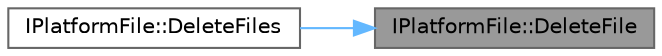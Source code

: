 digraph "IPlatformFile::DeleteFile"
{
 // INTERACTIVE_SVG=YES
 // LATEX_PDF_SIZE
  bgcolor="transparent";
  edge [fontname=Helvetica,fontsize=10,labelfontname=Helvetica,labelfontsize=10];
  node [fontname=Helvetica,fontsize=10,shape=box,height=0.2,width=0.4];
  rankdir="RL";
  Node1 [id="Node000001",label="IPlatformFile::DeleteFile",height=0.2,width=0.4,color="gray40", fillcolor="grey60", style="filled", fontcolor="black",tooltip="Delete a file and return true if the file exists."];
  Node1 -> Node2 [id="edge1_Node000001_Node000002",dir="back",color="steelblue1",style="solid",tooltip=" "];
  Node2 [id="Node000002",label="IPlatformFile::DeleteFiles",height=0.2,width=0.4,color="grey40", fillcolor="white", style="filled",URL="$de/d1e/classIPlatformFile.html#a85eb9b3f47710ba2fa4573f981626731",tooltip="Delete an array of files and return true if ALL deletes are succeeded."];
}
